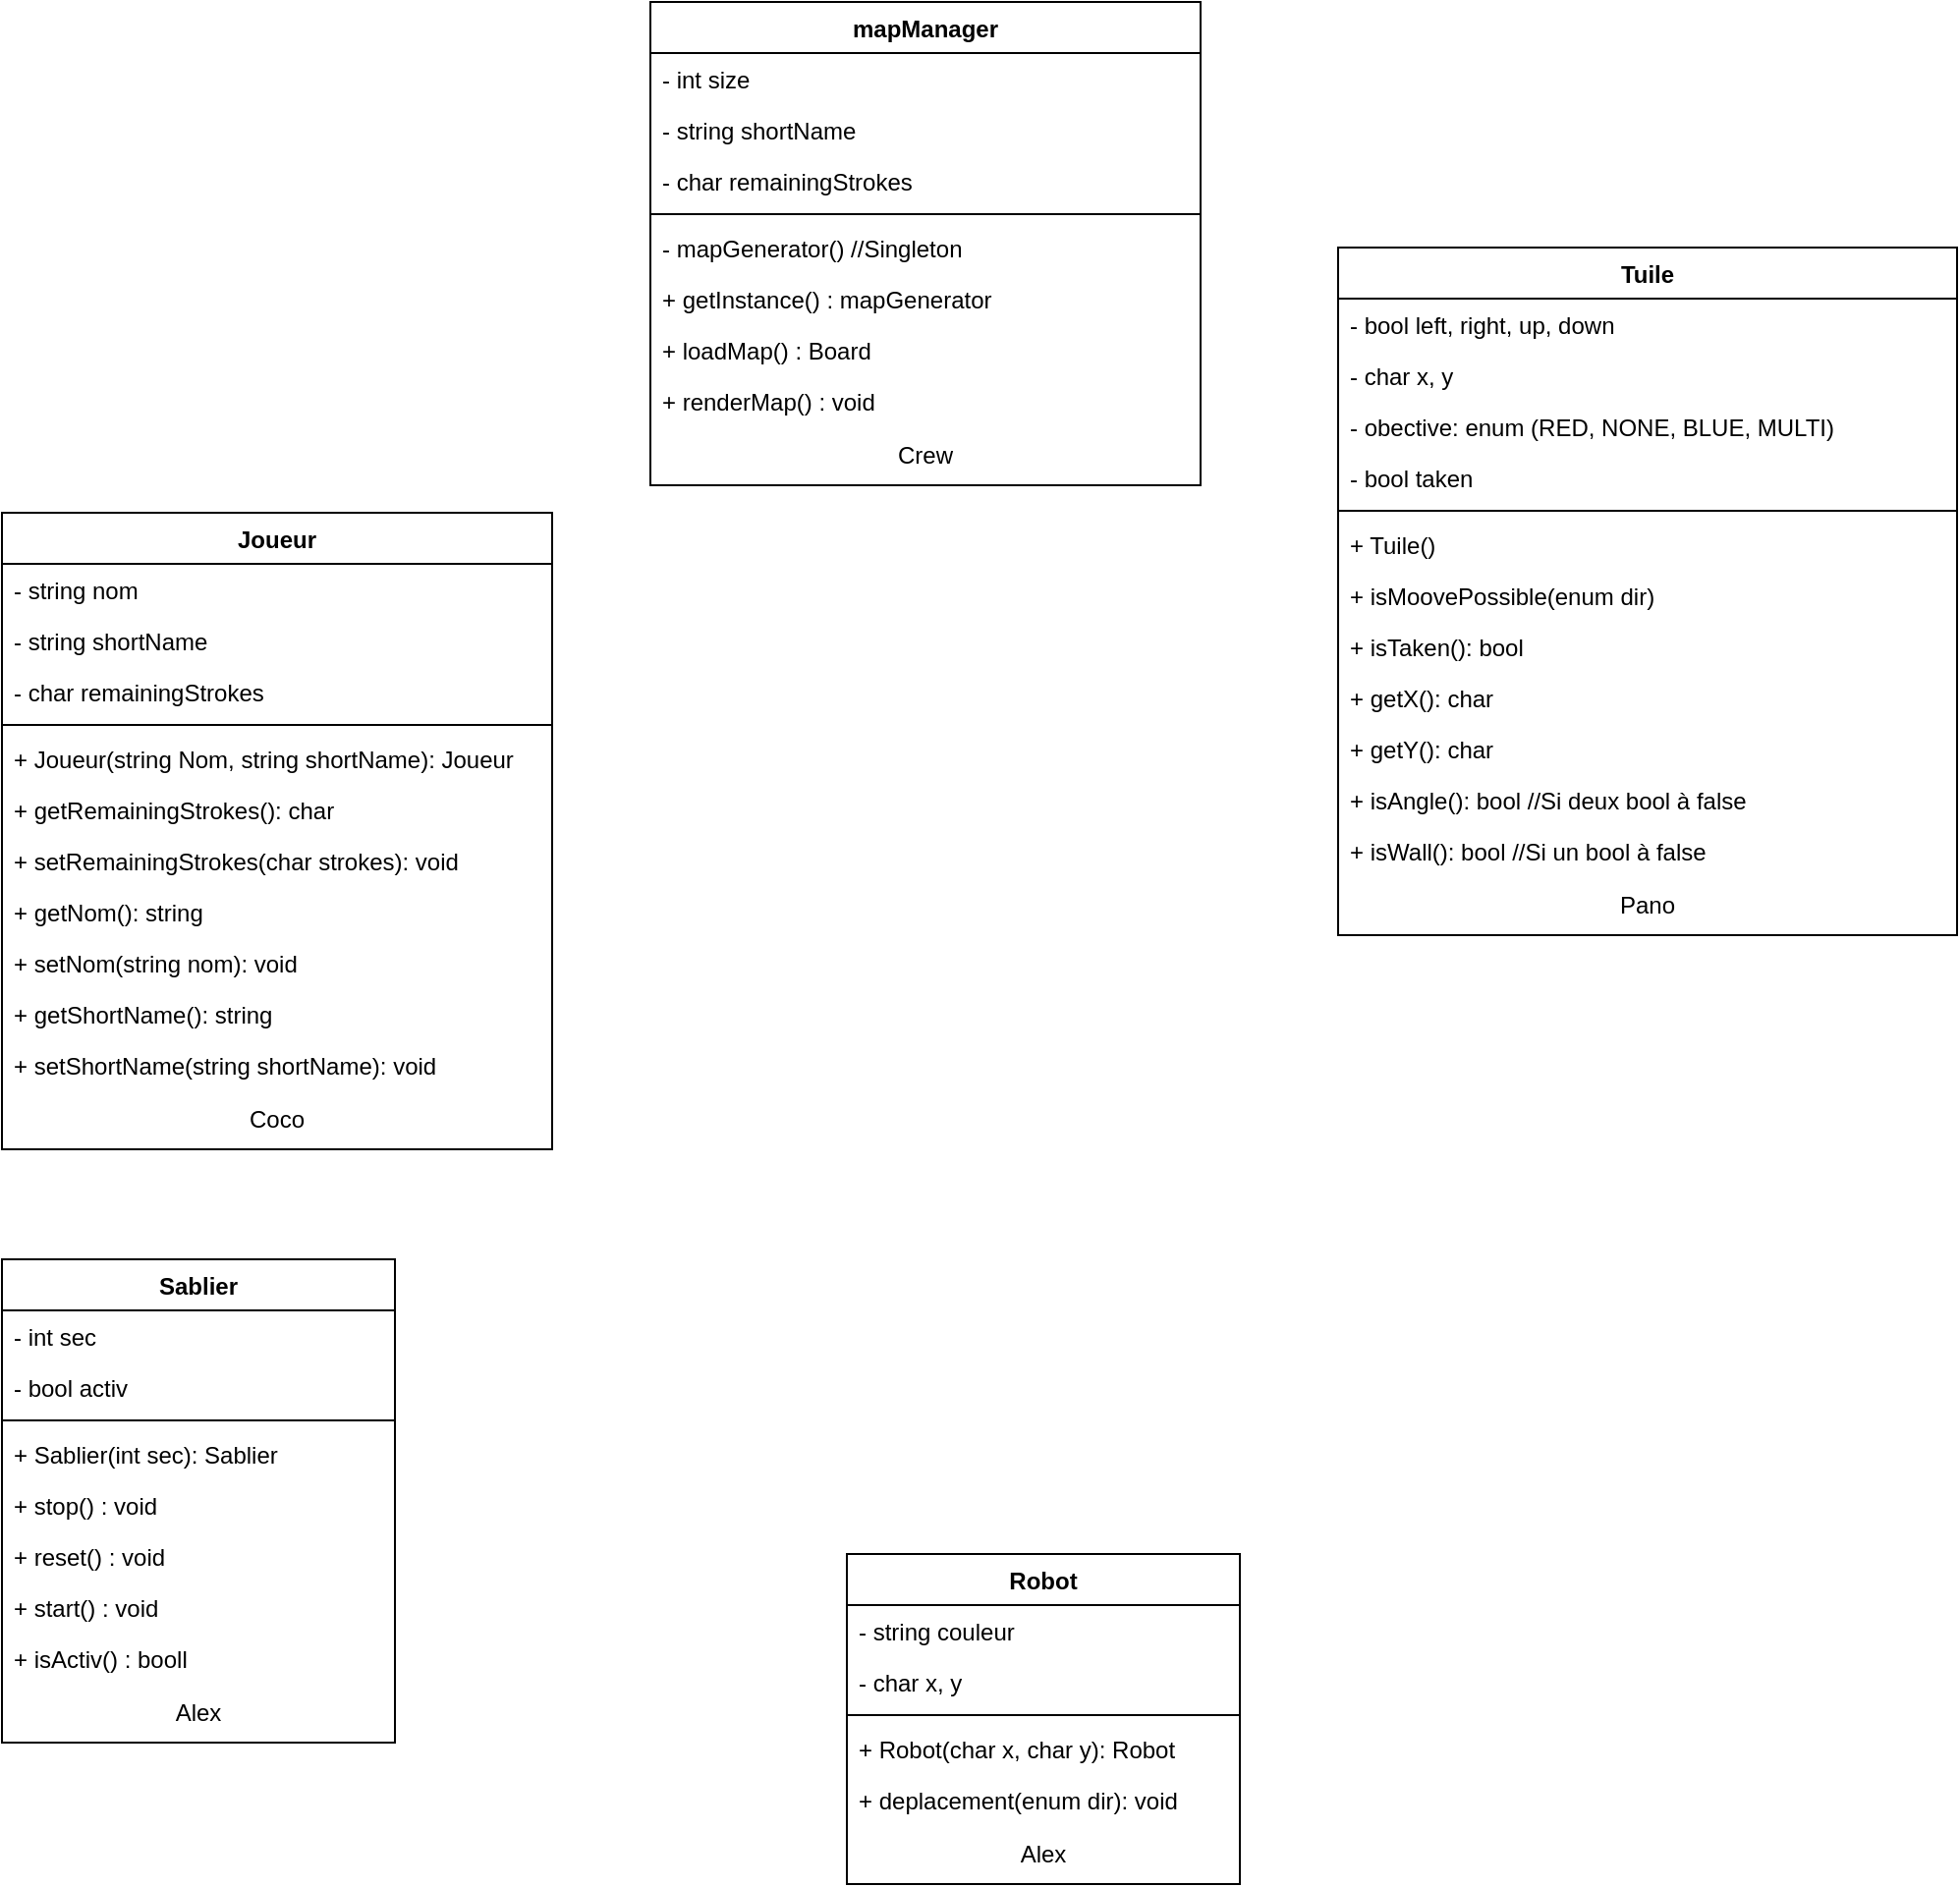 <mxfile version="21.2.8" type="device">
  <diagram id="C5RBs43oDa-KdzZeNtuy" name="Page-1">
    <mxGraphModel dx="1036" dy="1775" grid="1" gridSize="5" guides="1" tooltips="1" connect="1" arrows="1" fold="1" page="1" pageScale="1" pageWidth="827" pageHeight="1169" math="0" shadow="0">
      <root>
        <mxCell id="WIyWlLk6GJQsqaUBKTNV-0" />
        <mxCell id="WIyWlLk6GJQsqaUBKTNV-1" parent="WIyWlLk6GJQsqaUBKTNV-0" />
        <mxCell id="GsOjT6ji4VNVu-HKlKDl-31" value="Robot" style="swimlane;fontStyle=1;align=center;verticalAlign=top;childLayout=stackLayout;horizontal=1;startSize=26;horizontalStack=0;resizeParent=1;resizeParentMax=0;resizeLast=0;collapsible=1;marginBottom=0;" parent="WIyWlLk6GJQsqaUBKTNV-1" vertex="1">
          <mxGeometry x="520" y="90" width="200" height="168" as="geometry" />
        </mxCell>
        <mxCell id="GsOjT6ji4VNVu-HKlKDl-32" value="- string couleur&#xa;" style="text;strokeColor=none;fillColor=none;align=left;verticalAlign=top;spacingLeft=4;spacingRight=4;overflow=hidden;rotatable=0;points=[[0,0.5],[1,0.5]];portConstraint=eastwest;" parent="GsOjT6ji4VNVu-HKlKDl-31" vertex="1">
          <mxGeometry y="26" width="200" height="26" as="geometry" />
        </mxCell>
        <mxCell id="GsOjT6ji4VNVu-HKlKDl-35" value="- char x, y" style="text;strokeColor=none;fillColor=none;align=left;verticalAlign=top;spacingLeft=4;spacingRight=4;overflow=hidden;rotatable=0;points=[[0,0.5],[1,0.5]];portConstraint=eastwest;" parent="GsOjT6ji4VNVu-HKlKDl-31" vertex="1">
          <mxGeometry y="52" width="200" height="26" as="geometry" />
        </mxCell>
        <mxCell id="GsOjT6ji4VNVu-HKlKDl-33" value="" style="line;strokeWidth=1;fillColor=none;align=left;verticalAlign=middle;spacingTop=-1;spacingLeft=3;spacingRight=3;rotatable=0;labelPosition=right;points=[];portConstraint=eastwest;strokeColor=inherit;" parent="GsOjT6ji4VNVu-HKlKDl-31" vertex="1">
          <mxGeometry y="78" width="200" height="8" as="geometry" />
        </mxCell>
        <mxCell id="GsOjT6ji4VNVu-HKlKDl-34" value="+ Robot(char x, char y): Robot" style="text;strokeColor=none;fillColor=none;align=left;verticalAlign=top;spacingLeft=4;spacingRight=4;overflow=hidden;rotatable=0;points=[[0,0.5],[1,0.5]];portConstraint=eastwest;" parent="GsOjT6ji4VNVu-HKlKDl-31" vertex="1">
          <mxGeometry y="86" width="200" height="26" as="geometry" />
        </mxCell>
        <mxCell id="GsOjT6ji4VNVu-HKlKDl-37" value="+ deplacement(enum dir): void" style="text;strokeColor=none;fillColor=none;align=left;verticalAlign=top;spacingLeft=4;spacingRight=4;overflow=hidden;rotatable=0;points=[[0,0.5],[1,0.5]];portConstraint=eastwest;" parent="GsOjT6ji4VNVu-HKlKDl-31" vertex="1">
          <mxGeometry y="112" width="200" height="26" as="geometry" />
        </mxCell>
        <mxCell id="KkXeolx2WLEEj8rtXUgH-3" value="Alex" style="text;html=1;strokeColor=none;fillColor=none;align=center;verticalAlign=middle;whiteSpace=wrap;rounded=0;" parent="GsOjT6ji4VNVu-HKlKDl-31" vertex="1">
          <mxGeometry y="138" width="200" height="30" as="geometry" />
        </mxCell>
        <mxCell id="GsOjT6ji4VNVu-HKlKDl-38" value="Sablier" style="swimlane;fontStyle=1;align=center;verticalAlign=top;childLayout=stackLayout;horizontal=1;startSize=26;horizontalStack=0;resizeParent=1;resizeParentMax=0;resizeLast=0;collapsible=1;marginBottom=0;" parent="WIyWlLk6GJQsqaUBKTNV-1" vertex="1">
          <mxGeometry x="90" y="-60" width="200" height="246" as="geometry" />
        </mxCell>
        <mxCell id="GsOjT6ji4VNVu-HKlKDl-39" value="- int sec&#xa;" style="text;strokeColor=none;fillColor=none;align=left;verticalAlign=top;spacingLeft=4;spacingRight=4;overflow=hidden;rotatable=0;points=[[0,0.5],[1,0.5]];portConstraint=eastwest;" parent="GsOjT6ji4VNVu-HKlKDl-38" vertex="1">
          <mxGeometry y="26" width="200" height="26" as="geometry" />
        </mxCell>
        <mxCell id="GsOjT6ji4VNVu-HKlKDl-40" value="- bool activ" style="text;strokeColor=none;fillColor=none;align=left;verticalAlign=top;spacingLeft=4;spacingRight=4;overflow=hidden;rotatable=0;points=[[0,0.5],[1,0.5]];portConstraint=eastwest;" parent="GsOjT6ji4VNVu-HKlKDl-38" vertex="1">
          <mxGeometry y="52" width="200" height="26" as="geometry" />
        </mxCell>
        <mxCell id="GsOjT6ji4VNVu-HKlKDl-41" value="" style="line;strokeWidth=1;fillColor=none;align=left;verticalAlign=middle;spacingTop=-1;spacingLeft=3;spacingRight=3;rotatable=0;labelPosition=right;points=[];portConstraint=eastwest;strokeColor=inherit;" parent="GsOjT6ji4VNVu-HKlKDl-38" vertex="1">
          <mxGeometry y="78" width="200" height="8" as="geometry" />
        </mxCell>
        <mxCell id="GsOjT6ji4VNVu-HKlKDl-42" value="+ Sablier(int sec): Sablier" style="text;strokeColor=none;fillColor=none;align=left;verticalAlign=top;spacingLeft=4;spacingRight=4;overflow=hidden;rotatable=0;points=[[0,0.5],[1,0.5]];portConstraint=eastwest;" parent="GsOjT6ji4VNVu-HKlKDl-38" vertex="1">
          <mxGeometry y="86" width="200" height="26" as="geometry" />
        </mxCell>
        <mxCell id="GsOjT6ji4VNVu-HKlKDl-45" value="+ stop() : void" style="text;strokeColor=none;fillColor=none;align=left;verticalAlign=top;spacingLeft=4;spacingRight=4;overflow=hidden;rotatable=0;points=[[0,0.5],[1,0.5]];portConstraint=eastwest;" parent="GsOjT6ji4VNVu-HKlKDl-38" vertex="1">
          <mxGeometry y="112" width="200" height="26" as="geometry" />
        </mxCell>
        <mxCell id="GsOjT6ji4VNVu-HKlKDl-46" value="+ reset() : void" style="text;strokeColor=none;fillColor=none;align=left;verticalAlign=top;spacingLeft=4;spacingRight=4;overflow=hidden;rotatable=0;points=[[0,0.5],[1,0.5]];portConstraint=eastwest;" parent="GsOjT6ji4VNVu-HKlKDl-38" vertex="1">
          <mxGeometry y="138" width="200" height="26" as="geometry" />
        </mxCell>
        <mxCell id="GsOjT6ji4VNVu-HKlKDl-43" value="+ start() : void" style="text;strokeColor=none;fillColor=none;align=left;verticalAlign=top;spacingLeft=4;spacingRight=4;overflow=hidden;rotatable=0;points=[[0,0.5],[1,0.5]];portConstraint=eastwest;" parent="GsOjT6ji4VNVu-HKlKDl-38" vertex="1">
          <mxGeometry y="164" width="200" height="26" as="geometry" />
        </mxCell>
        <mxCell id="GsOjT6ji4VNVu-HKlKDl-44" value="+ isActiv() : booll" style="text;strokeColor=none;fillColor=none;align=left;verticalAlign=top;spacingLeft=4;spacingRight=4;overflow=hidden;rotatable=0;points=[[0,0.5],[1,0.5]];portConstraint=eastwest;" parent="GsOjT6ji4VNVu-HKlKDl-38" vertex="1">
          <mxGeometry y="190" width="200" height="26" as="geometry" />
        </mxCell>
        <mxCell id="KkXeolx2WLEEj8rtXUgH-2" value="Alex" style="text;html=1;strokeColor=none;fillColor=none;align=center;verticalAlign=middle;whiteSpace=wrap;rounded=0;" parent="GsOjT6ji4VNVu-HKlKDl-38" vertex="1">
          <mxGeometry y="216" width="200" height="30" as="geometry" />
        </mxCell>
        <mxCell id="GsOjT6ji4VNVu-HKlKDl-47" value="Joueur" style="swimlane;fontStyle=1;align=center;verticalAlign=top;childLayout=stackLayout;horizontal=1;startSize=26;horizontalStack=0;resizeParent=1;resizeParentMax=0;resizeLast=0;collapsible=1;marginBottom=0;" parent="WIyWlLk6GJQsqaUBKTNV-1" vertex="1">
          <mxGeometry x="90" y="-440" width="280" height="324" as="geometry" />
        </mxCell>
        <mxCell id="GsOjT6ji4VNVu-HKlKDl-48" value="- string nom" style="text;strokeColor=none;fillColor=none;align=left;verticalAlign=top;spacingLeft=4;spacingRight=4;overflow=hidden;rotatable=0;points=[[0,0.5],[1,0.5]];portConstraint=eastwest;" parent="GsOjT6ji4VNVu-HKlKDl-47" vertex="1">
          <mxGeometry y="26" width="280" height="26" as="geometry" />
        </mxCell>
        <mxCell id="GsOjT6ji4VNVu-HKlKDl-49" value="- string shortName" style="text;strokeColor=none;fillColor=none;align=left;verticalAlign=top;spacingLeft=4;spacingRight=4;overflow=hidden;rotatable=0;points=[[0,0.5],[1,0.5]];portConstraint=eastwest;" parent="GsOjT6ji4VNVu-HKlKDl-47" vertex="1">
          <mxGeometry y="52" width="280" height="26" as="geometry" />
        </mxCell>
        <mxCell id="GsOjT6ji4VNVu-HKlKDl-53" value="- char remainingStrokes" style="text;strokeColor=none;fillColor=none;align=left;verticalAlign=top;spacingLeft=4;spacingRight=4;overflow=hidden;rotatable=0;points=[[0,0.5],[1,0.5]];portConstraint=eastwest;" parent="GsOjT6ji4VNVu-HKlKDl-47" vertex="1">
          <mxGeometry y="78" width="280" height="26" as="geometry" />
        </mxCell>
        <mxCell id="GsOjT6ji4VNVu-HKlKDl-50" value="" style="line;strokeWidth=1;fillColor=none;align=left;verticalAlign=middle;spacingTop=-1;spacingLeft=3;spacingRight=3;rotatable=0;labelPosition=right;points=[];portConstraint=eastwest;strokeColor=inherit;" parent="GsOjT6ji4VNVu-HKlKDl-47" vertex="1">
          <mxGeometry y="104" width="280" height="8" as="geometry" />
        </mxCell>
        <mxCell id="GsOjT6ji4VNVu-HKlKDl-51" value="+ Joueur(string Nom, string shortName): Joueur" style="text;strokeColor=none;fillColor=none;align=left;verticalAlign=top;spacingLeft=4;spacingRight=4;overflow=hidden;rotatable=0;points=[[0,0.5],[1,0.5]];portConstraint=eastwest;" parent="GsOjT6ji4VNVu-HKlKDl-47" vertex="1">
          <mxGeometry y="112" width="280" height="26" as="geometry" />
        </mxCell>
        <mxCell id="GsOjT6ji4VNVu-HKlKDl-54" value="+ getRemainingStrokes(): char" style="text;strokeColor=none;fillColor=none;align=left;verticalAlign=top;spacingLeft=4;spacingRight=4;overflow=hidden;rotatable=0;points=[[0,0.5],[1,0.5]];portConstraint=eastwest;" parent="GsOjT6ji4VNVu-HKlKDl-47" vertex="1">
          <mxGeometry y="138" width="280" height="26" as="geometry" />
        </mxCell>
        <mxCell id="GsOjT6ji4VNVu-HKlKDl-55" value="+ setRemainingStrokes(char strokes): void" style="text;strokeColor=none;fillColor=none;align=left;verticalAlign=top;spacingLeft=4;spacingRight=4;overflow=hidden;rotatable=0;points=[[0,0.5],[1,0.5]];portConstraint=eastwest;" parent="GsOjT6ji4VNVu-HKlKDl-47" vertex="1">
          <mxGeometry y="164" width="280" height="26" as="geometry" />
        </mxCell>
        <mxCell id="GsOjT6ji4VNVu-HKlKDl-56" value="+ getNom(): string" style="text;strokeColor=none;fillColor=none;align=left;verticalAlign=top;spacingLeft=4;spacingRight=4;overflow=hidden;rotatable=0;points=[[0,0.5],[1,0.5]];portConstraint=eastwest;" parent="GsOjT6ji4VNVu-HKlKDl-47" vertex="1">
          <mxGeometry y="190" width="280" height="26" as="geometry" />
        </mxCell>
        <mxCell id="GsOjT6ji4VNVu-HKlKDl-58" value="+ setNom(string nom): void" style="text;strokeColor=none;fillColor=none;align=left;verticalAlign=top;spacingLeft=4;spacingRight=4;overflow=hidden;rotatable=0;points=[[0,0.5],[1,0.5]];portConstraint=eastwest;" parent="GsOjT6ji4VNVu-HKlKDl-47" vertex="1">
          <mxGeometry y="216" width="280" height="26" as="geometry" />
        </mxCell>
        <mxCell id="GsOjT6ji4VNVu-HKlKDl-59" value="+ getShortName(): string" style="text;strokeColor=none;fillColor=none;align=left;verticalAlign=top;spacingLeft=4;spacingRight=4;overflow=hidden;rotatable=0;points=[[0,0.5],[1,0.5]];portConstraint=eastwest;" parent="GsOjT6ji4VNVu-HKlKDl-47" vertex="1">
          <mxGeometry y="242" width="280" height="26" as="geometry" />
        </mxCell>
        <mxCell id="GsOjT6ji4VNVu-HKlKDl-57" value="+ setShortName(string shortName): void" style="text;strokeColor=none;fillColor=none;align=left;verticalAlign=top;spacingLeft=4;spacingRight=4;overflow=hidden;rotatable=0;points=[[0,0.5],[1,0.5]];portConstraint=eastwest;" parent="GsOjT6ji4VNVu-HKlKDl-47" vertex="1">
          <mxGeometry y="268" width="280" height="26" as="geometry" />
        </mxCell>
        <mxCell id="KkXeolx2WLEEj8rtXUgH-0" value="Coco" style="text;html=1;strokeColor=none;fillColor=none;align=center;verticalAlign=middle;whiteSpace=wrap;rounded=0;" parent="GsOjT6ji4VNVu-HKlKDl-47" vertex="1">
          <mxGeometry y="294" width="280" height="30" as="geometry" />
        </mxCell>
        <mxCell id="GsOjT6ji4VNVu-HKlKDl-60" value="mapManager" style="swimlane;fontStyle=1;align=center;verticalAlign=top;childLayout=stackLayout;horizontal=1;startSize=26;horizontalStack=0;resizeParent=1;resizeParentMax=0;resizeLast=0;collapsible=1;marginBottom=0;" parent="WIyWlLk6GJQsqaUBKTNV-1" vertex="1">
          <mxGeometry x="420" y="-700" width="280" height="246" as="geometry" />
        </mxCell>
        <mxCell id="GsOjT6ji4VNVu-HKlKDl-61" value="- int size" style="text;strokeColor=none;fillColor=none;align=left;verticalAlign=top;spacingLeft=4;spacingRight=4;overflow=hidden;rotatable=0;points=[[0,0.5],[1,0.5]];portConstraint=eastwest;" parent="GsOjT6ji4VNVu-HKlKDl-60" vertex="1">
          <mxGeometry y="26" width="280" height="26" as="geometry" />
        </mxCell>
        <mxCell id="GsOjT6ji4VNVu-HKlKDl-62" value="- string shortName" style="text;strokeColor=none;fillColor=none;align=left;verticalAlign=top;spacingLeft=4;spacingRight=4;overflow=hidden;rotatable=0;points=[[0,0.5],[1,0.5]];portConstraint=eastwest;" parent="GsOjT6ji4VNVu-HKlKDl-60" vertex="1">
          <mxGeometry y="52" width="280" height="26" as="geometry" />
        </mxCell>
        <mxCell id="GsOjT6ji4VNVu-HKlKDl-63" value="- char remainingStrokes" style="text;strokeColor=none;fillColor=none;align=left;verticalAlign=top;spacingLeft=4;spacingRight=4;overflow=hidden;rotatable=0;points=[[0,0.5],[1,0.5]];portConstraint=eastwest;" parent="GsOjT6ji4VNVu-HKlKDl-60" vertex="1">
          <mxGeometry y="78" width="280" height="26" as="geometry" />
        </mxCell>
        <mxCell id="GsOjT6ji4VNVu-HKlKDl-64" value="" style="line;strokeWidth=1;fillColor=none;align=left;verticalAlign=middle;spacingTop=-1;spacingLeft=3;spacingRight=3;rotatable=0;labelPosition=right;points=[];portConstraint=eastwest;strokeColor=inherit;" parent="GsOjT6ji4VNVu-HKlKDl-60" vertex="1">
          <mxGeometry y="104" width="280" height="8" as="geometry" />
        </mxCell>
        <mxCell id="GsOjT6ji4VNVu-HKlKDl-72" value="- mapGenerator() //Singleton" style="text;strokeColor=none;fillColor=none;align=left;verticalAlign=top;spacingLeft=4;spacingRight=4;overflow=hidden;rotatable=0;points=[[0,0.5],[1,0.5]];portConstraint=eastwest;" parent="GsOjT6ji4VNVu-HKlKDl-60" vertex="1">
          <mxGeometry y="112" width="280" height="26" as="geometry" />
        </mxCell>
        <mxCell id="GsOjT6ji4VNVu-HKlKDl-73" value="+ getInstance() : mapGenerator" style="text;strokeColor=none;fillColor=none;align=left;verticalAlign=top;spacingLeft=4;spacingRight=4;overflow=hidden;rotatable=0;points=[[0,0.5],[1,0.5]];portConstraint=eastwest;" parent="GsOjT6ji4VNVu-HKlKDl-60" vertex="1">
          <mxGeometry y="138" width="280" height="26" as="geometry" />
        </mxCell>
        <mxCell id="GsOjT6ji4VNVu-HKlKDl-65" value="+ loadMap() : Board" style="text;strokeColor=none;fillColor=none;align=left;verticalAlign=top;spacingLeft=4;spacingRight=4;overflow=hidden;rotatable=0;points=[[0,0.5],[1,0.5]];portConstraint=eastwest;" parent="GsOjT6ji4VNVu-HKlKDl-60" vertex="1">
          <mxGeometry y="164" width="280" height="26" as="geometry" />
        </mxCell>
        <mxCell id="molAzgWvXeFRS4_ig-Ns-0" value="+ renderMap() : void" style="text;strokeColor=none;fillColor=none;align=left;verticalAlign=top;spacingLeft=4;spacingRight=4;overflow=hidden;rotatable=0;points=[[0,0.5],[1,0.5]];portConstraint=eastwest;" parent="GsOjT6ji4VNVu-HKlKDl-60" vertex="1">
          <mxGeometry y="190" width="280" height="26" as="geometry" />
        </mxCell>
        <mxCell id="KkXeolx2WLEEj8rtXUgH-5" value="Crew" style="text;html=1;strokeColor=none;fillColor=none;align=center;verticalAlign=middle;whiteSpace=wrap;rounded=0;" parent="GsOjT6ji4VNVu-HKlKDl-60" vertex="1">
          <mxGeometry y="216" width="280" height="30" as="geometry" />
        </mxCell>
        <mxCell id="GsOjT6ji4VNVu-HKlKDl-74" value="Tuile" style="swimlane;fontStyle=1;align=center;verticalAlign=top;childLayout=stackLayout;horizontal=1;startSize=26;horizontalStack=0;resizeParent=1;resizeParentMax=0;resizeLast=0;collapsible=1;marginBottom=0;" parent="WIyWlLk6GJQsqaUBKTNV-1" vertex="1">
          <mxGeometry x="770" y="-575" width="315" height="350" as="geometry" />
        </mxCell>
        <mxCell id="GsOjT6ji4VNVu-HKlKDl-82" value="- bool left, right, up, down" style="text;strokeColor=none;fillColor=none;align=left;verticalAlign=top;spacingLeft=4;spacingRight=4;overflow=hidden;rotatable=0;points=[[0,0.5],[1,0.5]];portConstraint=eastwest;" parent="GsOjT6ji4VNVu-HKlKDl-74" vertex="1">
          <mxGeometry y="26" width="315" height="26" as="geometry" />
        </mxCell>
        <mxCell id="GsOjT6ji4VNVu-HKlKDl-84" value="- char x, y" style="text;strokeColor=none;fillColor=none;align=left;verticalAlign=top;spacingLeft=4;spacingRight=4;overflow=hidden;rotatable=0;points=[[0,0.5],[1,0.5]];portConstraint=eastwest;" parent="GsOjT6ji4VNVu-HKlKDl-74" vertex="1">
          <mxGeometry y="52" width="315" height="26" as="geometry" />
        </mxCell>
        <mxCell id="GsOjT6ji4VNVu-HKlKDl-85" value="- obective: enum (RED, NONE, BLUE, MULTI)" style="text;strokeColor=none;fillColor=none;align=left;verticalAlign=top;spacingLeft=4;spacingRight=4;overflow=hidden;rotatable=0;points=[[0,0.5],[1,0.5]];portConstraint=eastwest;" parent="GsOjT6ji4VNVu-HKlKDl-74" vertex="1">
          <mxGeometry y="78" width="315" height="26" as="geometry" />
        </mxCell>
        <mxCell id="GsOjT6ji4VNVu-HKlKDl-86" value="- bool taken" style="text;strokeColor=none;fillColor=none;align=left;verticalAlign=top;spacingLeft=4;spacingRight=4;overflow=hidden;rotatable=0;points=[[0,0.5],[1,0.5]];portConstraint=eastwest;" parent="GsOjT6ji4VNVu-HKlKDl-74" vertex="1">
          <mxGeometry y="104" width="315" height="26" as="geometry" />
        </mxCell>
        <mxCell id="GsOjT6ji4VNVu-HKlKDl-78" value="" style="line;strokeWidth=1;fillColor=none;align=left;verticalAlign=middle;spacingTop=-1;spacingLeft=3;spacingRight=3;rotatable=0;labelPosition=right;points=[];portConstraint=eastwest;strokeColor=inherit;" parent="GsOjT6ji4VNVu-HKlKDl-74" vertex="1">
          <mxGeometry y="130" width="315" height="8" as="geometry" />
        </mxCell>
        <mxCell id="GsOjT6ji4VNVu-HKlKDl-83" value="+ Tuile()" style="text;strokeColor=none;fillColor=none;align=left;verticalAlign=top;spacingLeft=4;spacingRight=4;overflow=hidden;rotatable=0;points=[[0,0.5],[1,0.5]];portConstraint=eastwest;" parent="GsOjT6ji4VNVu-HKlKDl-74" vertex="1">
          <mxGeometry y="138" width="315" height="26" as="geometry" />
        </mxCell>
        <mxCell id="GsOjT6ji4VNVu-HKlKDl-88" value="+ isMoovePossible(enum dir)" style="text;strokeColor=none;fillColor=none;align=left;verticalAlign=top;spacingLeft=4;spacingRight=4;overflow=hidden;rotatable=0;points=[[0,0.5],[1,0.5]];portConstraint=eastwest;" parent="GsOjT6ji4VNVu-HKlKDl-74" vertex="1">
          <mxGeometry y="164" width="315" height="26" as="geometry" />
        </mxCell>
        <mxCell id="GsOjT6ji4VNVu-HKlKDl-87" value="+ isTaken(): bool" style="text;strokeColor=none;fillColor=none;align=left;verticalAlign=top;spacingLeft=4;spacingRight=4;overflow=hidden;rotatable=0;points=[[0,0.5],[1,0.5]];portConstraint=eastwest;" parent="GsOjT6ji4VNVu-HKlKDl-74" vertex="1">
          <mxGeometry y="190" width="315" height="26" as="geometry" />
        </mxCell>
        <mxCell id="GsOjT6ji4VNVu-HKlKDl-89" value="+ getX(): char" style="text;strokeColor=none;fillColor=none;align=left;verticalAlign=top;spacingLeft=4;spacingRight=4;overflow=hidden;rotatable=0;points=[[0,0.5],[1,0.5]];portConstraint=eastwest;" parent="GsOjT6ji4VNVu-HKlKDl-74" vertex="1">
          <mxGeometry y="216" width="315" height="26" as="geometry" />
        </mxCell>
        <mxCell id="GsOjT6ji4VNVu-HKlKDl-90" value="+ getY(): char" style="text;strokeColor=none;fillColor=none;align=left;verticalAlign=top;spacingLeft=4;spacingRight=4;overflow=hidden;rotatable=0;points=[[0,0.5],[1,0.5]];portConstraint=eastwest;" parent="GsOjT6ji4VNVu-HKlKDl-74" vertex="1">
          <mxGeometry y="242" width="315" height="26" as="geometry" />
        </mxCell>
        <mxCell id="GsOjT6ji4VNVu-HKlKDl-91" value="+ isAngle(): bool //Si deux bool à false" style="text;strokeColor=none;fillColor=none;align=left;verticalAlign=top;spacingLeft=4;spacingRight=4;overflow=hidden;rotatable=0;points=[[0,0.5],[1,0.5]];portConstraint=eastwest;" parent="GsOjT6ji4VNVu-HKlKDl-74" vertex="1">
          <mxGeometry y="268" width="315" height="26" as="geometry" />
        </mxCell>
        <mxCell id="GsOjT6ji4VNVu-HKlKDl-92" value="+ isWall(): bool //Si un bool à false" style="text;strokeColor=none;fillColor=none;align=left;verticalAlign=top;spacingLeft=4;spacingRight=4;overflow=hidden;rotatable=0;points=[[0,0.5],[1,0.5]];portConstraint=eastwest;" parent="GsOjT6ji4VNVu-HKlKDl-74" vertex="1">
          <mxGeometry y="294" width="315" height="26" as="geometry" />
        </mxCell>
        <mxCell id="KkXeolx2WLEEj8rtXUgH-4" value="Pano" style="text;html=1;strokeColor=none;fillColor=none;align=center;verticalAlign=middle;whiteSpace=wrap;rounded=0;" parent="GsOjT6ji4VNVu-HKlKDl-74" vertex="1">
          <mxGeometry y="320" width="315" height="30" as="geometry" />
        </mxCell>
      </root>
    </mxGraphModel>
  </diagram>
</mxfile>
